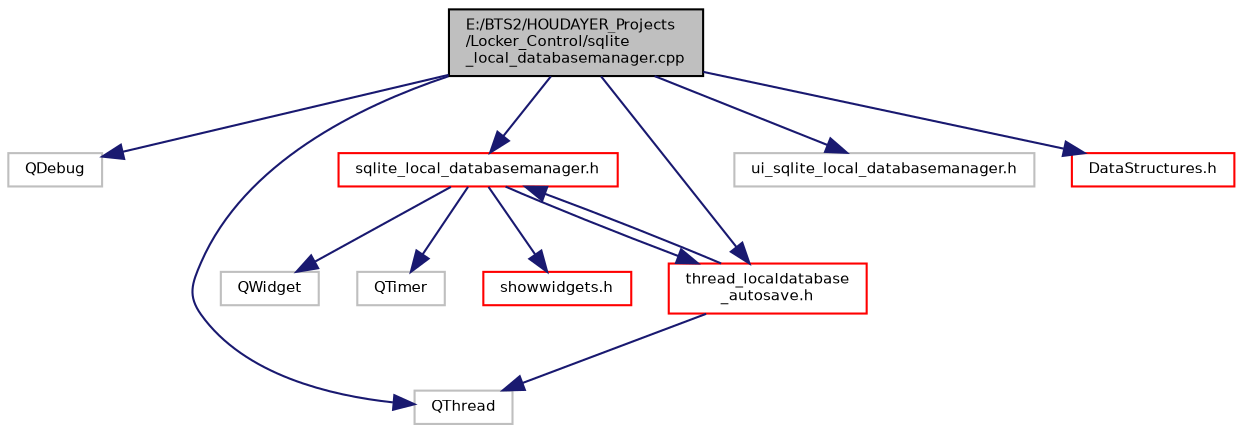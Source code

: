 digraph "E:/BTS2/HOUDAYER_Projects/Locker_Control/sqlite_local_databasemanager.cpp"
{
 // INTERACTIVE_SVG=YES
  bgcolor="transparent";
  edge [fontname="Helvetica",fontsize="7",labelfontname="Helvetica",labelfontsize="7"];
  node [fontname="Helvetica",fontsize="7",shape=record];
  Node1 [label="E:/BTS2/HOUDAYER_Projects\l/Locker_Control/sqlite\l_local_databasemanager.cpp",height=0.2,width=0.4,color="black", fillcolor="grey75", style="filled", fontcolor="black"];
  Node1 -> Node2 [color="midnightblue",fontsize="7",style="solid",fontname="Helvetica"];
  Node2 [label="QDebug",height=0.2,width=0.4,color="grey75"];
  Node1 -> Node3 [color="midnightblue",fontsize="7",style="solid",fontname="Helvetica"];
  Node3 [label="QThread",height=0.2,width=0.4,color="grey75"];
  Node1 -> Node4 [color="midnightblue",fontsize="7",style="solid",fontname="Helvetica"];
  Node4 [label="sqlite_local_databasemanager.h",height=0.2,width=0.4,color="red",URL="$sqlite__local__databasemanager_8h.html"];
  Node4 -> Node5 [color="midnightblue",fontsize="7",style="solid",fontname="Helvetica"];
  Node5 [label="QWidget",height=0.2,width=0.4,color="grey75"];
  Node4 -> Node6 [color="midnightblue",fontsize="7",style="solid",fontname="Helvetica"];
  Node6 [label="QTimer",height=0.2,width=0.4,color="grey75"];
  Node4 -> Node7 [color="midnightblue",fontsize="7",style="solid",fontname="Helvetica"];
  Node7 [label="showwidgets.h",height=0.2,width=0.4,color="red",URL="$showwidgets_8h.html"];
  Node4 -> Node8 [color="midnightblue",fontsize="7",style="solid",fontname="Helvetica"];
  Node8 [label="thread_localdatabase\l_autosave.h",height=0.2,width=0.4,color="red",URL="$thread__localdatabase__autosave_8h.html"];
  Node8 -> Node3 [color="midnightblue",fontsize="7",style="solid",fontname="Helvetica"];
  Node8 -> Node4 [color="midnightblue",fontsize="7",style="solid",fontname="Helvetica"];
  Node1 -> Node9 [color="midnightblue",fontsize="7",style="solid",fontname="Helvetica"];
  Node9 [label="ui_sqlite_local_databasemanager.h",height=0.2,width=0.4,color="grey75"];
  Node1 -> Node10 [color="midnightblue",fontsize="7",style="solid",fontname="Helvetica"];
  Node10 [label="DataStructures.h",height=0.2,width=0.4,color="red",URL="$_data_structures_8h.html",tooltip="Definnitions des formats de communications des données entre les classes de l&#39;application LC..."];
  Node1 -> Node8 [color="midnightblue",fontsize="7",style="solid",fontname="Helvetica"];
}
